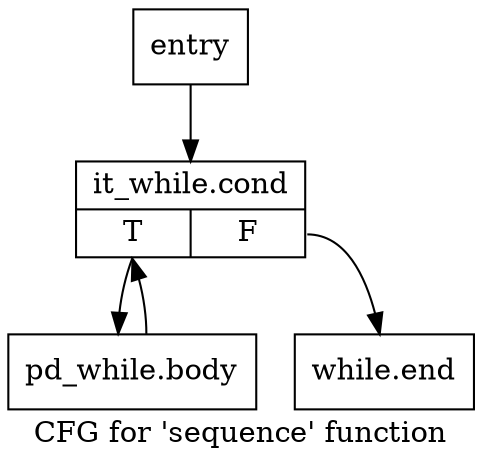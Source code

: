 digraph "CFG for 'sequence' function" {
	label="CFG for 'sequence' function";

	Node0x2a48fe0 [shape=record,label="{entry}"];
	Node0x2a48fe0 -> Node0x2a49030;
	Node0x2a49030 [shape=record,label="{it_while.cond|{<s0>T|<s1>F}}"];
	Node0x2a49030:s0 -> Node0x2a49080;
	Node0x2a49030:s1 -> Node0x2a490d0;
	Node0x2a49080 [shape=record,label="{pd_while.body}"];
	Node0x2a49080 -> Node0x2a49030;
	Node0x2a490d0 [shape=record,label="{while.end}"];
}
